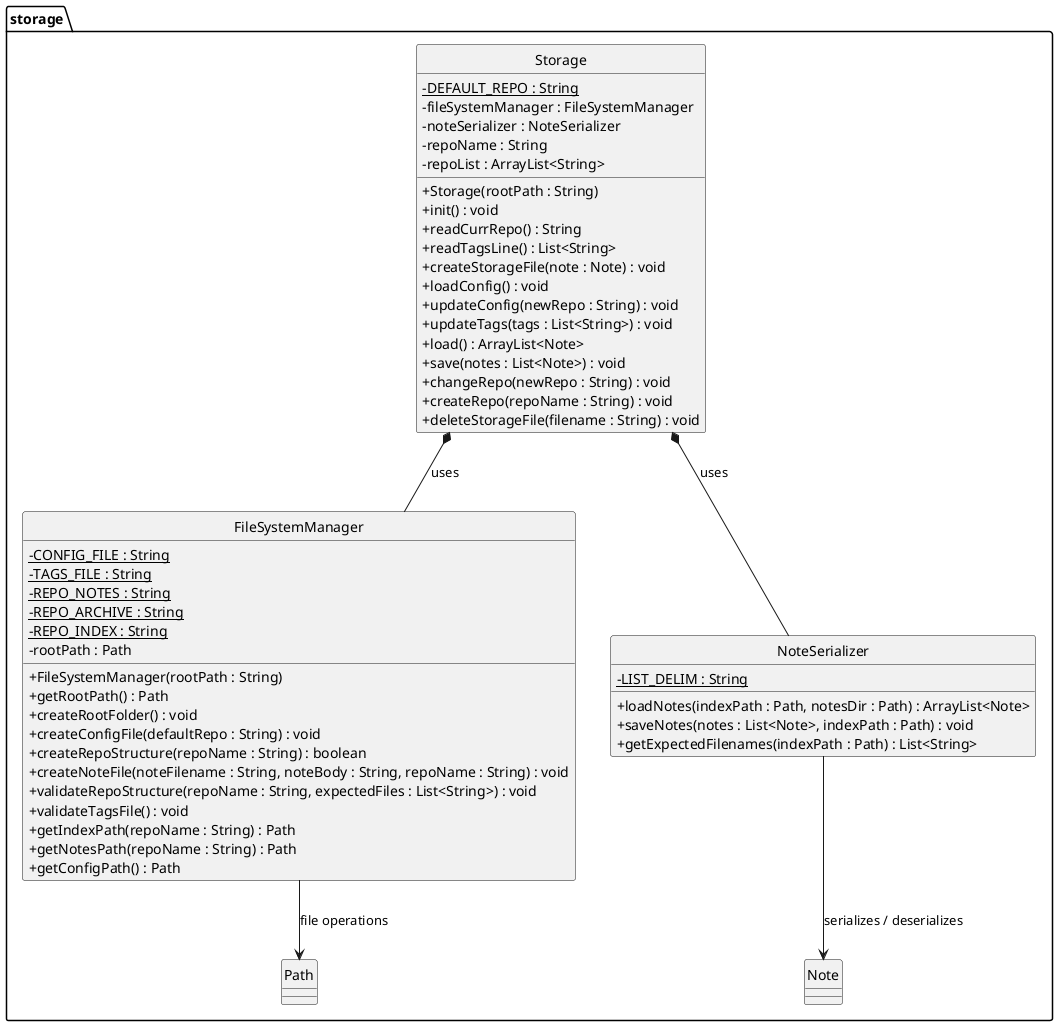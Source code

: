 @startuml StoragePackage
skinparam classAttributeIconSize 0
hide circle

package storage {

    class Storage {
        - {static} DEFAULT_REPO : String
        - fileSystemManager : FileSystemManager
        - noteSerializer : NoteSerializer
        - repoName : String
        - repoList : ArrayList<String>

        + Storage(rootPath : String)
        + init() : void
        + readCurrRepo() : String
        + readTagsLine() : List<String>
        + createStorageFile(note : Note) : void
        + loadConfig() : void
        + updateConfig(newRepo : String) : void
        + updateTags(tags : List<String>) : void
        + load() : ArrayList<Note>
        + save(notes : List<Note>) : void
        + changeRepo(newRepo : String) : void
        + createRepo(repoName : String) : void
        + deleteStorageFile(filename : String) : void
    }

    class FileSystemManager {
        - {static} CONFIG_FILE : String
        - {static} TAGS_FILE : String
        - {static} REPO_NOTES : String
        - {static} REPO_ARCHIVE : String
        - {static} REPO_INDEX : String
        - rootPath : Path

        + FileSystemManager(rootPath : String)
        + getRootPath() : Path
        + createRootFolder() : void
        + createConfigFile(defaultRepo : String) : void
        + createRepoStructure(repoName : String) : boolean
        + createNoteFile(noteFilename : String, noteBody : String, repoName : String) : void
        + validateRepoStructure(repoName : String, expectedFiles : List<String>) : void
        + validateTagsFile() : void
        + getIndexPath(repoName : String) : Path
        + getNotesPath(repoName : String) : Path
        + getConfigPath() : Path
    }

    class NoteSerializer {
        - {static} LIST_DELIM : String

        + loadNotes(indexPath : Path, notesDir : Path) : ArrayList<Note>
        + saveNotes(notes : List<Note>, indexPath : Path) : void
        + getExpectedFilenames(indexPath : Path) : List<String>
    }

    class Note {
    }

    ' Associations
    Storage *-- FileSystemManager : uses
    Storage *-- NoteSerializer : uses
    NoteSerializer --> Note : serializes / deserializes
    FileSystemManager --> Path : file operations
}

@enduml
